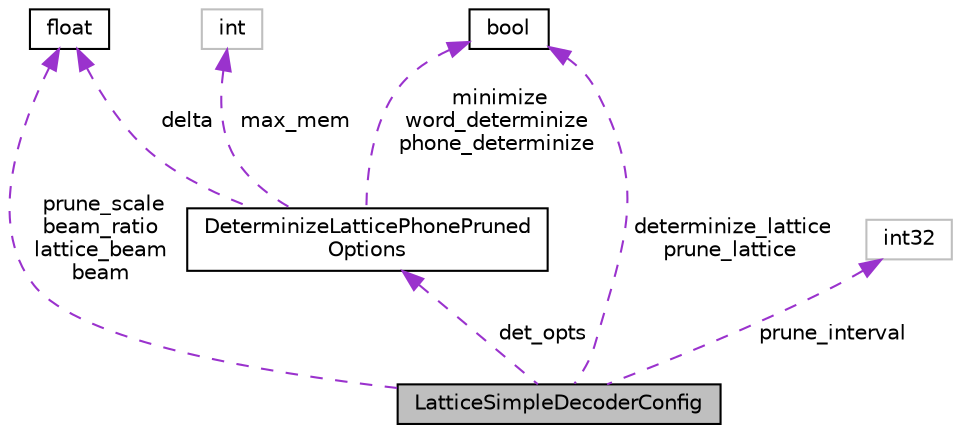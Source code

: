 digraph "LatticeSimpleDecoderConfig"
{
  edge [fontname="Helvetica",fontsize="10",labelfontname="Helvetica",labelfontsize="10"];
  node [fontname="Helvetica",fontsize="10",shape=record];
  Node1 [label="LatticeSimpleDecoderConfig",height=0.2,width=0.4,color="black", fillcolor="grey75", style="filled", fontcolor="black"];
  Node2 -> Node1 [dir="back",color="darkorchid3",fontsize="10",style="dashed",label=" prune_scale\nbeam_ratio\nlattice_beam\nbeam" ,fontname="Helvetica"];
  Node2 [label="float",height=0.2,width=0.4,color="black", fillcolor="white", style="filled",URL="$classfloat.html"];
  Node3 -> Node1 [dir="back",color="darkorchid3",fontsize="10",style="dashed",label=" det_opts" ,fontname="Helvetica"];
  Node3 [label="DeterminizeLatticePhonePruned\lOptions",height=0.2,width=0.4,color="black", fillcolor="white", style="filled",URL="$structfst_1_1DeterminizeLatticePhonePrunedOptions.html"];
  Node2 -> Node3 [dir="back",color="darkorchid3",fontsize="10",style="dashed",label=" delta" ,fontname="Helvetica"];
  Node4 -> Node3 [dir="back",color="darkorchid3",fontsize="10",style="dashed",label=" max_mem" ,fontname="Helvetica"];
  Node4 [label="int",height=0.2,width=0.4,color="grey75", fillcolor="white", style="filled"];
  Node5 -> Node3 [dir="back",color="darkorchid3",fontsize="10",style="dashed",label=" minimize\nword_determinize\nphone_determinize" ,fontname="Helvetica"];
  Node5 [label="bool",height=0.2,width=0.4,color="black", fillcolor="white", style="filled",URL="$classbool.html"];
  Node5 -> Node1 [dir="back",color="darkorchid3",fontsize="10",style="dashed",label=" determinize_lattice\nprune_lattice" ,fontname="Helvetica"];
  Node6 -> Node1 [dir="back",color="darkorchid3",fontsize="10",style="dashed",label=" prune_interval" ,fontname="Helvetica"];
  Node6 [label="int32",height=0.2,width=0.4,color="grey75", fillcolor="white", style="filled"];
}
